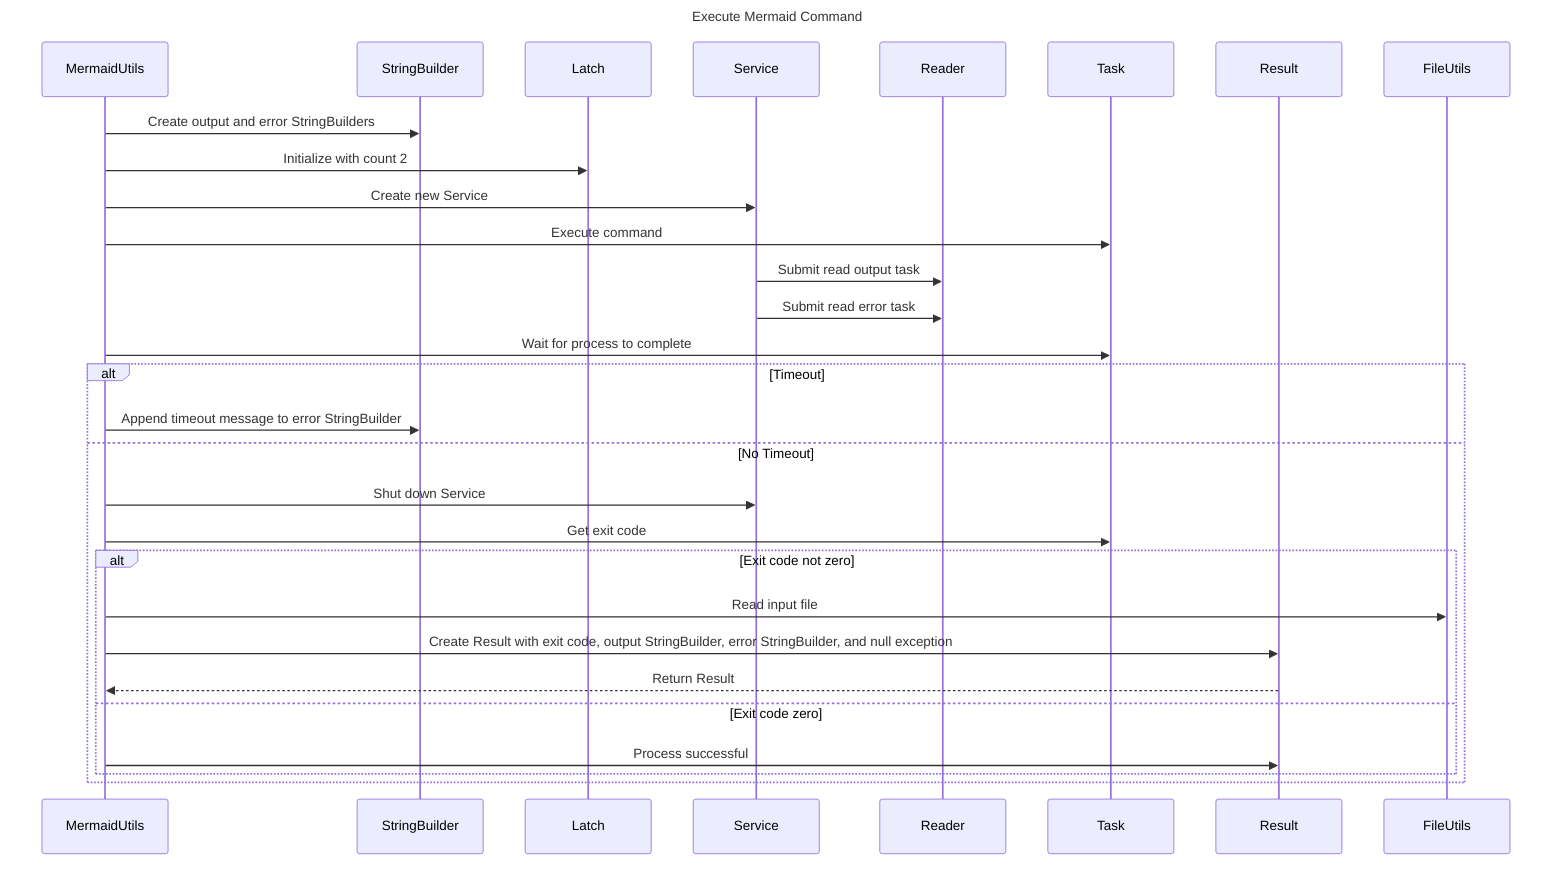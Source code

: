 ---
title: Execute Mermaid Command
---

sequenceDiagram
    participant MermaidUtils
    participant StringBuilder
    participant Latch
    participant Service
    participant Reader
    participant Task
    participant Result
    participant FileUtils

    MermaidUtils ->> StringBuilder: Create output and error StringBuilders
    MermaidUtils ->> Latch: Initialize with count 2
    MermaidUtils ->> Service: Create new Service
    MermaidUtils ->> Task: Execute command
    Service ->> Reader: Submit read output task
    Service ->> Reader: Submit read error task
    MermaidUtils ->> Task: Wait for process to complete
    alt Timeout
        MermaidUtils ->> StringBuilder: Append timeout message to error StringBuilder
    else No Timeout
        MermaidUtils ->> Service: Shut down Service
        MermaidUtils ->> Task: Get exit code
        alt Exit code not zero
            MermaidUtils ->> FileUtils: Read input file
            MermaidUtils ->> Result: Create Result with exit code, output StringBuilder, error StringBuilder, and null exception
            Result -->> MermaidUtils: Return Result
        else Exit code zero
            MermaidUtils ->> Result: Process successful
        end
    end